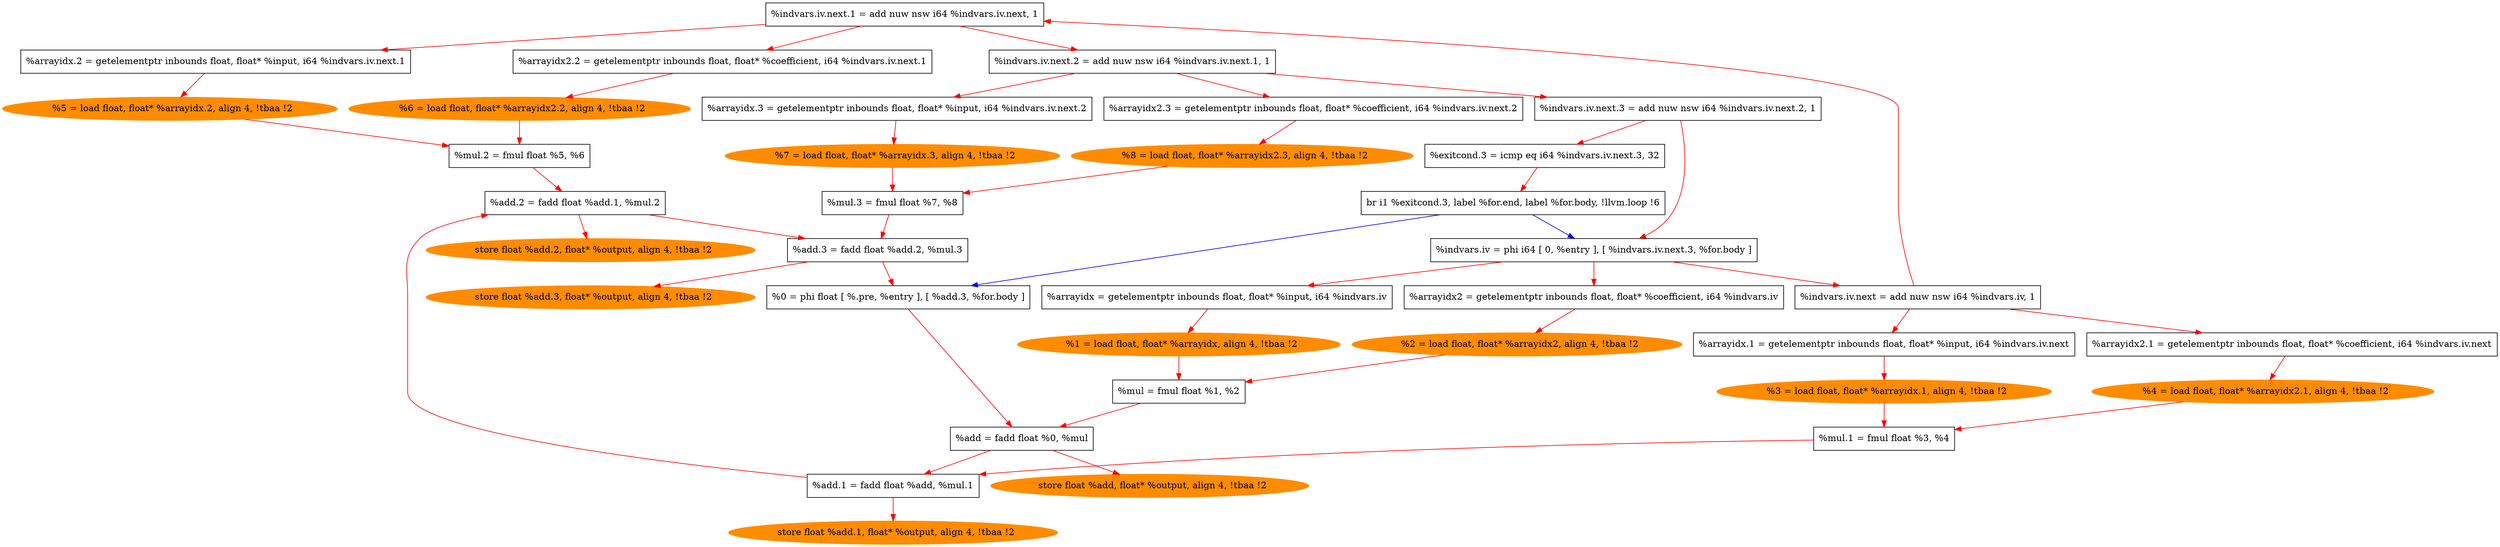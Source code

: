 digraph "DFG for'_Z6kernelPfS_S_' function" {
	Node0x62a85be5cea0[shape=record, label="  %indvars.iv.next.1 = add nuw nsw i64 %indvars.iv.next, 1"];
	Node0x62a85be5cf10[shape=record, label="  %arrayidx.2 = getelementptr inbounds float, float* %input, i64 %indvars.iv.next.1"];
	Node0x62a85be5d400[shape=record, label="  %arrayidx2.2 = getelementptr inbounds float, float* %coefficient, i64 %indvars.iv.next.1"];
	Node0x62a85be5d640[shape=record, label="  %indvars.iv.next.2 = add nuw nsw i64 %indvars.iv.next.1, 1"];
	Node0x62a85be5d388[shape=oval, color=darkorange, style=filled, label="  %5 = load float, float* %arrayidx.2, align 4, !tbaa !2"];
	Node0x62a85be5d468[shape=oval, color=darkorange, style=filled, label="  %6 = load float, float* %arrayidx2.2, align 4, !tbaa !2"];
	Node0x62a85be5d6b0[shape=record, label="  %arrayidx.3 = getelementptr inbounds float, float* %input, i64 %indvars.iv.next.2"];
	Node0x62a85be5d790[shape=record, label="  %arrayidx2.3 = getelementptr inbounds float, float* %coefficient, i64 %indvars.iv.next.2"];
	Node0x62a85be5d9d0[shape=record, label="  %indvars.iv.next.3 = add nuw nsw i64 %indvars.iv.next.2, 1"];
	Node0x62a85be5d4e0[shape=record, label="  %mul.2 = fmul float %5, %6"];
	Node0x62a85be5d718[shape=oval, color=darkorange, style=filled, label="  %7 = load float, float* %arrayidx.3, align 4, !tbaa !2"];
	Node0x62a85be5d7f8[shape=oval, color=darkorange, style=filled, label="  %8 = load float, float* %arrayidx2.3, align 4, !tbaa !2"];
	Node0x62a85be5da40[shape=record, label="  %exitcond.3 = icmp eq i64 %indvars.iv.next.3, 32"];
	Node0x62a85be5d870[shape=record, label="  %mul.3 = fmul float %7, %8"];
	Node0x62a85bddcd38[shape=record, label="  br i1 %exitcond.3, label %for.end, label %for.body, !llvm.loop !6"];
	Node0x62a85be5c6f8[shape=record, label="  %indvars.iv = phi i64 [ 0, %entry ], [ %indvars.iv.next.3, %for.body ]"];
	Node0x62a85be5c7f0[shape=record, label="  %arrayidx = getelementptr inbounds float, float* %input, i64 %indvars.iv"];
	Node0x62a85be5c8d0[shape=record, label="  %arrayidx2 = getelementptr inbounds float, float* %coefficient, i64 %indvars.iv"];
	Node0x62a85be5cb10[shape=record, label="  %indvars.iv.next = add nuw nsw i64 %indvars.iv, 1"];
	Node0x62a85be5c858[shape=oval, color=darkorange, style=filled, label="  %1 = load float, float* %arrayidx, align 4, !tbaa !2"];
	Node0x62a85be5c938[shape=oval, color=darkorange, style=filled, label="  %2 = load float, float* %arrayidx2, align 4, !tbaa !2"];
	Node0x62a85be5cb80[shape=record, label="  %arrayidx.1 = getelementptr inbounds float, float* %input, i64 %indvars.iv.next"];
	Node0x62a85be5cc60[shape=record, label="  %arrayidx2.1 = getelementptr inbounds float, float* %coefficient, i64 %indvars.iv.next"];
	Node0x62a85be5c9b0[shape=record, label="  %mul = fmul float %1, %2"];
	Node0x62a85be5cbe8[shape=oval, color=darkorange, style=filled, label="  %3 = load float, float* %arrayidx.1, align 4, !tbaa !2"];
	Node0x62a85be5ccc8[shape=oval, color=darkorange, style=filled, label="  %4 = load float, float* %arrayidx2.1, align 4, !tbaa !2"];
	Node0x62a85be5cd40[shape=record, label="  %mul.1 = fmul float %3, %4"];
	Node0x62a85be5cdb0[shape=record, label="  %add.1 = fadd float %add, %mul.1"];
	Node0x62a85be5ce20[shape=oval, color=darkorange, style=filled, label="  store float %add.1, float* %output, align 4, !tbaa !2"];
	Node0x62a85be5d550[shape=record, label="  %add.2 = fadd float %add.1, %mul.2"];
	Node0x62a85be5d5c0[shape=oval, color=darkorange, style=filled, label="  store float %add.2, float* %output, align 4, !tbaa !2"];
	Node0x62a85be5d8e0[shape=record, label="  %add.3 = fadd float %add.2, %mul.3"];
	Node0x62a85be5c548[shape=record, label="  %0 = phi float [ %.pre, %entry ], [ %add.3, %for.body ]"];
	Node0x62a85be5d950[shape=oval, color=darkorange, style=filled, label="  store float %add.3, float* %output, align 4, !tbaa !2"];
	Node0x62a85be5ca20[shape=record, label="  %add = fadd float %0, %mul"];
	Node0x62a85be5ca90[shape=oval, color=darkorange, style=filled, label="  store float %add, float* %output, align 4, !tbaa !2"];
edge [color=blue]
	Node0x62a85bddcd38 -> Node0x62a85be5c548
	Node0x62a85bddcd38 -> Node0x62a85be5c6f8
edge [color=red]
	Node0x62a85be5d8e0 -> Node0x62a85be5c548
	Node0x62a85be5d9d0 -> Node0x62a85be5c6f8
	Node0x62a85be5c6f8 -> Node0x62a85be5c7f0
	Node0x62a85be5c7f0 -> Node0x62a85be5c858
	Node0x62a85be5c6f8 -> Node0x62a85be5c8d0
	Node0x62a85be5c8d0 -> Node0x62a85be5c938
	Node0x62a85be5c858 -> Node0x62a85be5c9b0
	Node0x62a85be5c938 -> Node0x62a85be5c9b0
	Node0x62a85be5c548 -> Node0x62a85be5ca20
	Node0x62a85be5c9b0 -> Node0x62a85be5ca20
	Node0x62a85be5ca20 -> Node0x62a85be5ca90
	Node0x62a85be5c6f8 -> Node0x62a85be5cb10
	Node0x62a85be5cb10 -> Node0x62a85be5cb80
	Node0x62a85be5cb80 -> Node0x62a85be5cbe8
	Node0x62a85be5cb10 -> Node0x62a85be5cc60
	Node0x62a85be5cc60 -> Node0x62a85be5ccc8
	Node0x62a85be5cbe8 -> Node0x62a85be5cd40
	Node0x62a85be5ccc8 -> Node0x62a85be5cd40
	Node0x62a85be5ca20 -> Node0x62a85be5cdb0
	Node0x62a85be5cd40 -> Node0x62a85be5cdb0
	Node0x62a85be5cdb0 -> Node0x62a85be5ce20
	Node0x62a85be5cb10 -> Node0x62a85be5cea0
	Node0x62a85be5cea0 -> Node0x62a85be5cf10
	Node0x62a85be5cf10 -> Node0x62a85be5d388
	Node0x62a85be5cea0 -> Node0x62a85be5d400
	Node0x62a85be5d400 -> Node0x62a85be5d468
	Node0x62a85be5d388 -> Node0x62a85be5d4e0
	Node0x62a85be5d468 -> Node0x62a85be5d4e0
	Node0x62a85be5cdb0 -> Node0x62a85be5d550
	Node0x62a85be5d4e0 -> Node0x62a85be5d550
	Node0x62a85be5d550 -> Node0x62a85be5d5c0
	Node0x62a85be5cea0 -> Node0x62a85be5d640
	Node0x62a85be5d640 -> Node0x62a85be5d6b0
	Node0x62a85be5d6b0 -> Node0x62a85be5d718
	Node0x62a85be5d640 -> Node0x62a85be5d790
	Node0x62a85be5d790 -> Node0x62a85be5d7f8
	Node0x62a85be5d718 -> Node0x62a85be5d870
	Node0x62a85be5d7f8 -> Node0x62a85be5d870
	Node0x62a85be5d550 -> Node0x62a85be5d8e0
	Node0x62a85be5d870 -> Node0x62a85be5d8e0
	Node0x62a85be5d8e0 -> Node0x62a85be5d950
	Node0x62a85be5d640 -> Node0x62a85be5d9d0
	Node0x62a85be5d9d0 -> Node0x62a85be5da40
	Node0x62a85be5da40 -> Node0x62a85bddcd38
}
